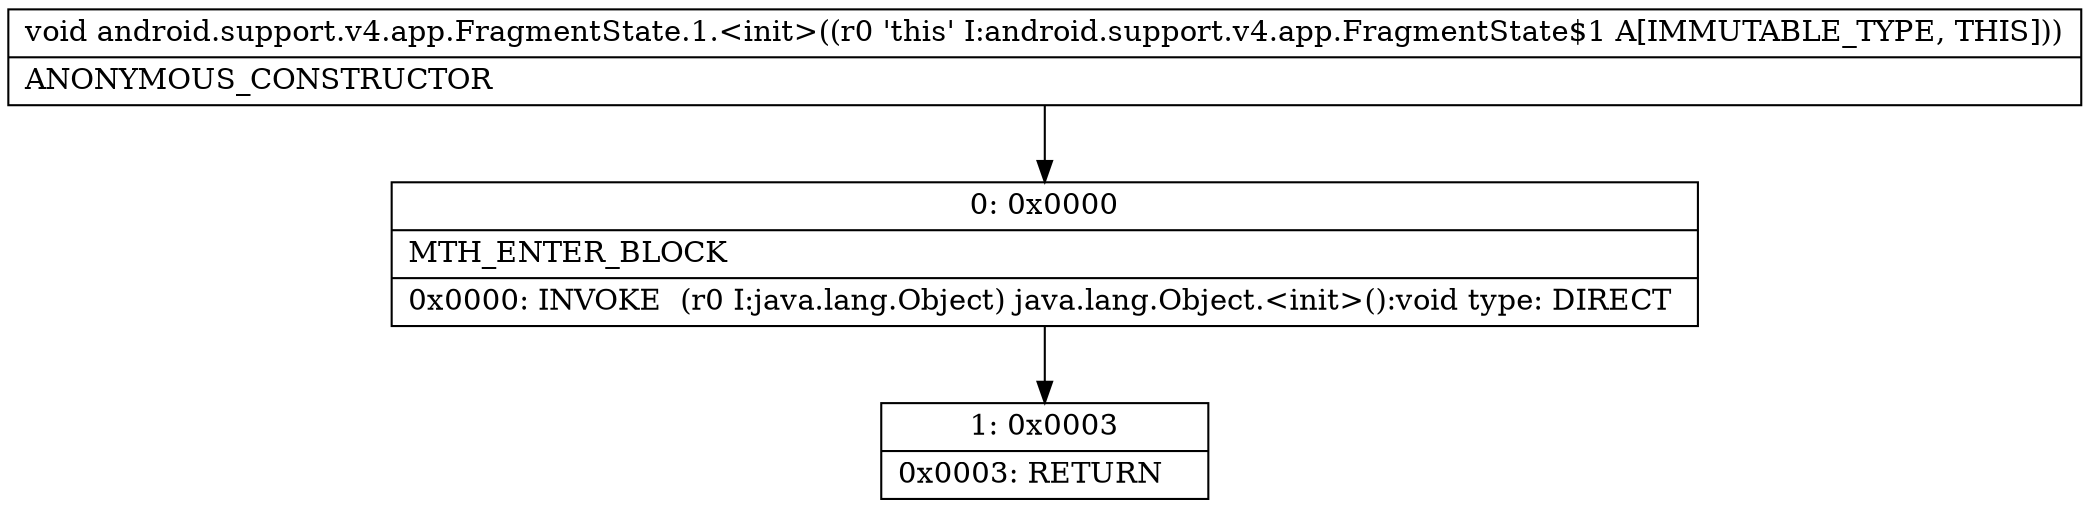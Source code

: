 digraph "CFG forandroid.support.v4.app.FragmentState.1.\<init\>()V" {
Node_0 [shape=record,label="{0\:\ 0x0000|MTH_ENTER_BLOCK\l|0x0000: INVOKE  (r0 I:java.lang.Object) java.lang.Object.\<init\>():void type: DIRECT \l}"];
Node_1 [shape=record,label="{1\:\ 0x0003|0x0003: RETURN   \l}"];
MethodNode[shape=record,label="{void android.support.v4.app.FragmentState.1.\<init\>((r0 'this' I:android.support.v4.app.FragmentState$1 A[IMMUTABLE_TYPE, THIS]))  | ANONYMOUS_CONSTRUCTOR\l}"];
MethodNode -> Node_0;
Node_0 -> Node_1;
}

